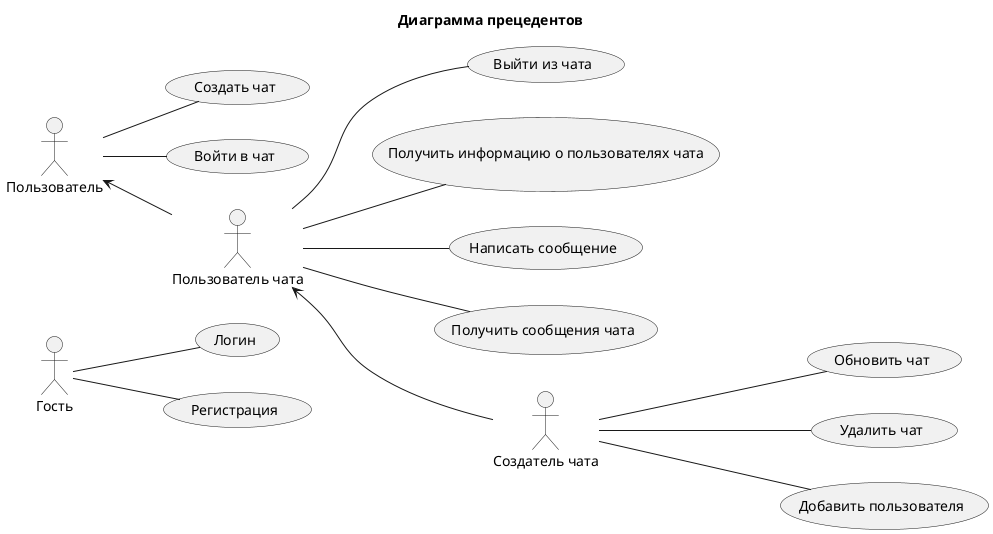 @startuml

title Диаграмма прецедентов

left to right direction


  usecase "Логин" as login
  usecase "Регистрация" as register

  usecase "Создать чат" as create_chat
  usecase "Войти в чат" as join_chat
  usecase "Выйти из чата" as leave_chat
  usecase "Обновить чат" as update_chat
  usecase "Удалить чат" as delete_chat
  usecase "Получить информацию о пользователях чата" as get_users

  usecase "Добавить пользователя" as add_user

  usecase "Написать сообщение" as write_message
  usecase "Получить сообщения чата" as read_messages


actor "Гость" as guest
guest -- login
guest -- register

actor "Пользователь" as user
user -- create_chat
user -- join_chat

actor "Пользователь чата" as chat_user
chat_user -- get_users
chat_user -- write_message
chat_user -- read_messages
chat_user -- leave_chat


actor "Создатель чата" as creator
creator -- update_chat
creator -- delete_chat
creator -- add_user

chat_user <-- creator
user <-- chat_user

@enduml
